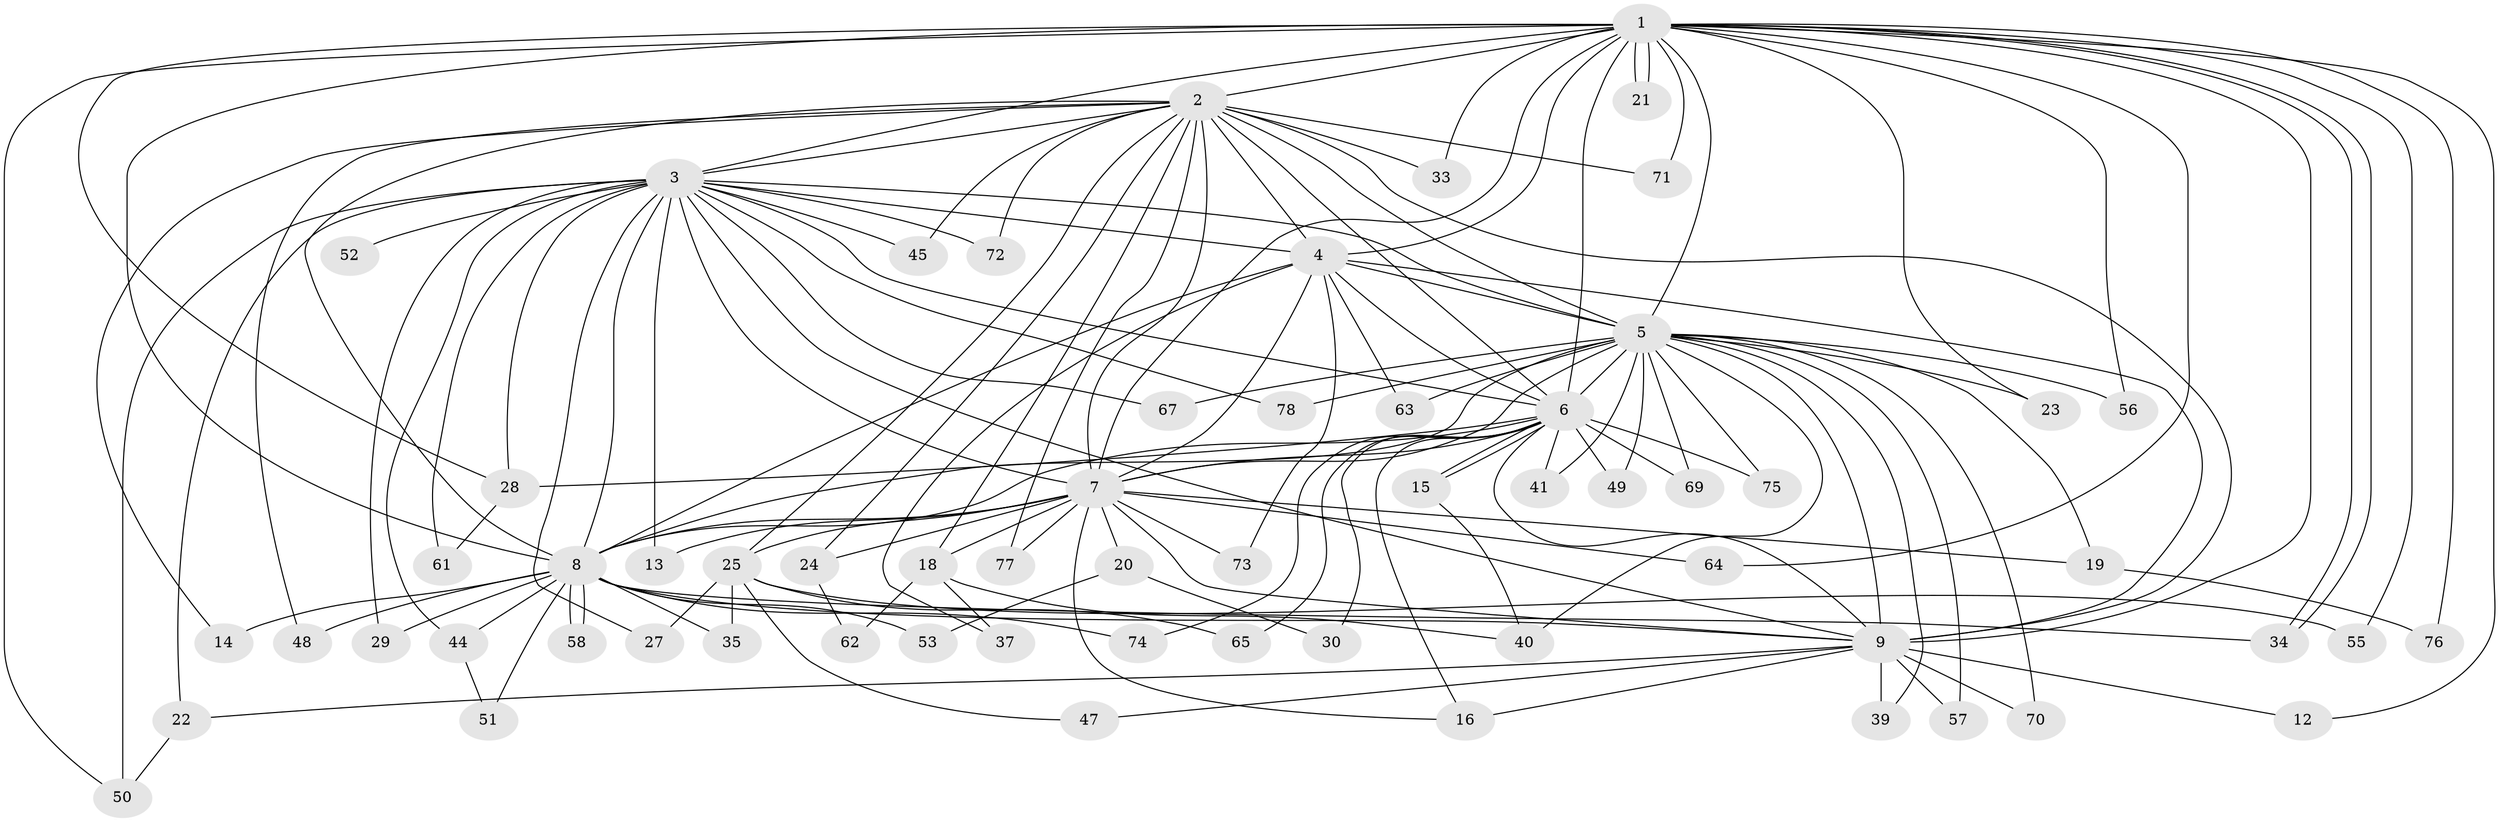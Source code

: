 // Generated by graph-tools (version 1.1) at 2025/51/02/27/25 19:51:45]
// undirected, 62 vertices, 145 edges
graph export_dot {
graph [start="1"]
  node [color=gray90,style=filled];
  1 [super="+11"];
  2 [super="+31"];
  3 [super="+26"];
  4 [super="+60"];
  5 [super="+17"];
  6 [super="+66"];
  7 [super="+10"];
  8 [super="+36"];
  9 [super="+32"];
  12;
  13;
  14;
  15;
  16 [super="+42"];
  18 [super="+54"];
  19;
  20;
  21;
  22;
  23;
  24;
  25 [super="+68"];
  27;
  28 [super="+38"];
  29;
  30;
  33;
  34;
  35 [super="+43"];
  37;
  39;
  40;
  41;
  44 [super="+46"];
  45;
  47;
  48;
  49;
  50 [super="+59"];
  51;
  52;
  53;
  55;
  56;
  57;
  58;
  61;
  62;
  63;
  64;
  65;
  67;
  69;
  70;
  71;
  72;
  73;
  74;
  75;
  76;
  77;
  78;
  1 -- 2 [weight=2];
  1 -- 3;
  1 -- 4;
  1 -- 5;
  1 -- 6;
  1 -- 7 [weight=2];
  1 -- 8;
  1 -- 9;
  1 -- 12;
  1 -- 21;
  1 -- 21;
  1 -- 23;
  1 -- 28;
  1 -- 33;
  1 -- 34;
  1 -- 34;
  1 -- 55;
  1 -- 56;
  1 -- 64;
  1 -- 71;
  1 -- 76;
  1 -- 50;
  2 -- 3;
  2 -- 4;
  2 -- 5;
  2 -- 6;
  2 -- 7 [weight=2];
  2 -- 8;
  2 -- 9;
  2 -- 14;
  2 -- 24;
  2 -- 25;
  2 -- 33;
  2 -- 45;
  2 -- 48;
  2 -- 71;
  2 -- 72;
  2 -- 77;
  2 -- 18;
  3 -- 4;
  3 -- 5;
  3 -- 6;
  3 -- 7 [weight=2];
  3 -- 8;
  3 -- 9;
  3 -- 13 [weight=2];
  3 -- 22;
  3 -- 29;
  3 -- 50;
  3 -- 52 [weight=2];
  3 -- 61;
  3 -- 67;
  3 -- 72;
  3 -- 78;
  3 -- 45;
  3 -- 27;
  3 -- 28;
  3 -- 44;
  4 -- 5 [weight=3];
  4 -- 6;
  4 -- 7 [weight=2];
  4 -- 8;
  4 -- 9;
  4 -- 37;
  4 -- 63;
  4 -- 73;
  5 -- 6 [weight=2];
  5 -- 7 [weight=2];
  5 -- 8;
  5 -- 9 [weight=2];
  5 -- 19;
  5 -- 23;
  5 -- 39;
  5 -- 40;
  5 -- 41;
  5 -- 49;
  5 -- 56;
  5 -- 57;
  5 -- 67;
  5 -- 69;
  5 -- 70;
  5 -- 75;
  5 -- 78;
  5 -- 63;
  6 -- 7 [weight=2];
  6 -- 8;
  6 -- 9;
  6 -- 15;
  6 -- 15;
  6 -- 16;
  6 -- 28;
  6 -- 30;
  6 -- 41;
  6 -- 49;
  6 -- 65;
  6 -- 69;
  6 -- 75;
  6 -- 74;
  7 -- 8 [weight=2];
  7 -- 9 [weight=2];
  7 -- 13;
  7 -- 18 [weight=2];
  7 -- 24;
  7 -- 64;
  7 -- 73;
  7 -- 77;
  7 -- 16;
  7 -- 19;
  7 -- 20;
  7 -- 25 [weight=2];
  8 -- 9;
  8 -- 14;
  8 -- 29;
  8 -- 35;
  8 -- 44 [weight=2];
  8 -- 48;
  8 -- 53;
  8 -- 58;
  8 -- 58;
  8 -- 74;
  8 -- 34;
  8 -- 51;
  9 -- 12;
  9 -- 22;
  9 -- 39;
  9 -- 47;
  9 -- 57;
  9 -- 70;
  9 -- 16;
  15 -- 40;
  18 -- 37;
  18 -- 40;
  18 -- 62;
  19 -- 76;
  20 -- 30;
  20 -- 53;
  22 -- 50;
  24 -- 62;
  25 -- 27;
  25 -- 35 [weight=2];
  25 -- 47;
  25 -- 55;
  25 -- 65;
  28 -- 61;
  44 -- 51;
}
